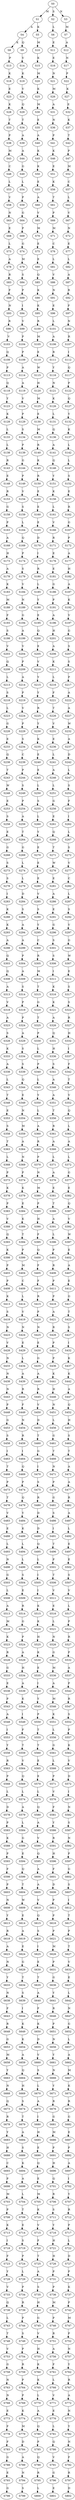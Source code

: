 strict digraph  {
	S0 -> S1 [ label = M ];
	S0 -> S2 [ label = S ];
	S0 -> S3 [ label = N ];
	S1 -> S4 [ label = A ];
	S1 -> S5 [ label = K ];
	S2 -> S6 [ label = L ];
	S3 -> S7 [ label = M ];
	S4 -> S8 [ label = K ];
	S4 -> S9 [ label = Q ];
	S5 -> S10 [ label = M ];
	S6 -> S11 [ label = E ];
	S7 -> S12 [ label = A ];
	S8 -> S13 [ label = P ];
	S9 -> S14 [ label = V ];
	S10 -> S15 [ label = K ];
	S11 -> S16 [ label = E ];
	S12 -> S17 [ label = N ];
	S13 -> S18 [ label = K ];
	S14 -> S19 [ label = K ];
	S15 -> S20 [ label = M ];
	S16 -> S21 [ label = N ];
	S17 -> S22 [ label = P ];
	S18 -> S23 [ label = E ];
	S19 -> S24 [ label = V ];
	S20 -> S25 [ label = K ];
	S21 -> S26 [ label = M ];
	S22 -> S27 [ label = K ];
	S23 -> S28 [ label = K ];
	S24 -> S29 [ label = Q ];
	S25 -> S30 [ label = M ];
	S26 -> S31 [ label = A ];
	S27 -> S32 [ label = E ];
	S28 -> S33 [ label = T ];
	S29 -> S34 [ label = T ];
	S30 -> S35 [ label = E ];
	S31 -> S36 [ label = N ];
	S32 -> S37 [ label = K ];
	S33 -> S38 [ label = P ];
	S34 -> S39 [ label = A ];
	S35 -> S40 [ label = A ];
	S36 -> S41 [ label = P ];
	S37 -> S42 [ label = T ];
	S38 -> S43 [ label = M ];
	S39 -> S44 [ label = A ];
	S40 -> S45 [ label = K ];
	S41 -> S46 [ label = K ];
	S42 -> S47 [ label = P ];
	S43 -> S48 [ label = C ];
	S44 -> S49 [ label = G ];
	S45 -> S50 [ label = K ];
	S46 -> S51 [ label = E ];
	S47 -> S52 [ label = M ];
	S48 -> S53 [ label = L ];
	S49 -> S54 [ label = L ];
	S50 -> S55 [ label = E ];
	S51 -> S56 [ label = K ];
	S52 -> S57 [ label = C ];
	S53 -> S58 [ label = V ];
	S54 -> S59 [ label = P ];
	S55 -> S60 [ label = A ];
	S56 -> S61 [ label = T ];
	S57 -> S62 [ label = L ];
	S58 -> S63 [ label = N ];
	S59 -> S64 [ label = G ];
	S60 -> S65 [ label = V ];
	S61 -> S66 [ label = P ];
	S62 -> S67 [ label = V ];
	S63 -> S68 [ label = E ];
	S64 -> S69 [ label = P ];
	S65 -> S70 [ label = M ];
	S66 -> S71 [ label = M ];
	S67 -> S72 [ label = N ];
	S68 -> S73 [ label = L ];
	S69 -> S74 [ label = G ];
	S70 -> S75 [ label = E ];
	S71 -> S76 [ label = C ];
	S72 -> S77 [ label = E ];
	S73 -> S78 [ label = A ];
	S74 -> S79 [ label = M ];
	S75 -> S80 [ label = E ];
	S76 -> S81 [ label = L ];
	S77 -> S82 [ label = L ];
	S78 -> S83 [ label = R ];
	S79 -> S84 [ label = S ];
	S80 -> S85 [ label = Q ];
	S81 -> S86 [ label = V ];
	S82 -> S87 [ label = A ];
	S83 -> S88 [ label = F ];
	S84 -> S89 [ label = P ];
	S85 -> S90 [ label = K ];
	S86 -> S91 [ label = N ];
	S87 -> S92 [ label = R ];
	S88 -> S93 [ label = N ];
	S89 -> S94 [ label = I ];
	S90 -> S95 [ label = K ];
	S91 -> S96 [ label = E ];
	S92 -> S97 [ label = F ];
	S93 -> S98 [ label = R ];
	S94 -> S99 [ label = V ];
	S95 -> S100 [ label = R ];
	S96 -> S101 [ label = L ];
	S97 -> S102 [ label = N ];
	S98 -> S103 [ label = V ];
	S99 -> S104 [ label = P ];
	S100 -> S105 [ label = M ];
	S101 -> S106 [ label = A ];
	S102 -> S107 [ label = R ];
	S103 -> S108 [ label = Q ];
	S104 -> S109 [ label = P ];
	S105 -> S110 [ label = E ];
	S106 -> S111 [ label = R ];
	S107 -> S112 [ label = I ];
	S108 -> S113 [ label = P ];
	S109 -> S114 [ label = A ];
	S110 -> S115 [ label = W ];
	S111 -> S116 [ label = Y ];
	S112 -> S117 [ label = Q ];
	S113 -> S118 [ label = Q ];
	S114 -> S119 [ label = A ];
	S115 -> S120 [ label = H ];
	S116 -> S121 [ label = N ];
	S117 -> S122 [ label = P ];
	S118 -> S123 [ label = Y ];
	S119 -> S124 [ label = V ];
	S120 -> S125 [ label = M ];
	S121 -> S126 [ label = K ];
	S122 -> S127 [ label = Q ];
	S123 -> S128 [ label = K ];
	S124 -> S129 [ label = P ];
	S125 -> S130 [ label = E ];
	S126 -> S131 [ label = L ];
	S127 -> S132 [ label = Y ];
	S128 -> S133 [ label = L ];
	S129 -> S134 [ label = S ];
	S130 -> S135 [ label = M ];
	S131 -> S136 [ label = Q ];
	S132 -> S137 [ label = K ];
	S133 -> S138 [ label = L ];
	S134 -> S139 [ label = P ];
	S135 -> S140 [ label = R ];
	S136 -> S141 [ label = A ];
	S137 -> S142 [ label = L ];
	S138 -> S143 [ label = R ];
	S139 -> S144 [ label = G ];
	S140 -> S145 [ label = K ];
	S141 -> S146 [ label = Q ];
	S142 -> S147 [ label = L ];
	S143 -> S148 [ label = E ];
	S144 -> S149 [ label = P ];
	S145 -> S150 [ label = R ];
	S146 -> S151 [ label = Y ];
	S147 -> S152 [ label = S ];
	S148 -> S153 [ label = R ];
	S149 -> S154 [ label = V ];
	S150 -> S155 [ label = E ];
	S151 -> S156 [ label = K ];
	S152 -> S157 [ label = E ];
	S153 -> S158 [ label = G ];
	S154 -> S159 [ label = S ];
	S155 -> S160 [ label = E ];
	S156 -> S161 [ label = L ];
	S157 -> S162 [ label = R ];
	S158 -> S163 [ label = P ];
	S159 -> S164 [ label = L ];
	S160 -> S165 [ label = E ];
	S161 -> S166 [ label = V ];
	S162 -> S167 [ label = G ];
	S163 -> S168 [ label = A ];
	S164 -> S169 [ label = Q ];
	S165 -> S170 [ label = D ];
	S166 -> S171 [ label = R ];
	S167 -> S172 [ label = P ];
	S168 -> S173 [ label = H ];
	S169 -> S174 [ label = P ];
	S170 -> S175 [ label = I ];
	S171 -> S176 [ label = E ];
	S172 -> S177 [ label = A ];
	S173 -> S178 [ label = A ];
	S174 -> S179 [ label = S ];
	S175 -> S180 [ label = R ];
	S176 -> S181 [ label = E ];
	S177 -> S182 [ label = H ];
	S178 -> S183 [ label = K ];
	S179 -> S184 [ label = V ];
	S180 -> S185 [ label = L ];
	S181 -> S186 [ label = G ];
	S182 -> S187 [ label = A ];
	S183 -> S188 [ label = M ];
	S184 -> S189 [ label = N ];
	S185 -> S190 [ label = Y ];
	S186 -> S191 [ label = P ];
	S187 -> S192 [ label = K ];
	S188 -> S193 [ label = F ];
	S189 -> S194 [ label = G ];
	S190 -> S195 [ label = E ];
	S191 -> S196 [ label = A ];
	S192 -> S197 [ label = V ];
	S193 -> S198 [ label = S ];
	S194 -> S199 [ label = A ];
	S195 -> S200 [ label = Q ];
	S196 -> S201 [ label = H ];
	S197 -> S202 [ label = G ];
	S198 -> S203 [ label = V ];
	S199 -> S204 [ label = V ];
	S200 -> S205 [ label = E ];
	S201 -> S206 [ label = A ];
	S202 -> S207 [ label = S ];
	S203 -> S208 [ label = Q ];
	S204 -> S209 [ label = P ];
	S205 -> S210 [ label = V ];
	S206 -> S211 [ label = K ];
	S207 -> S212 [ label = S ];
	S208 -> S213 [ label = L ];
	S209 -> S214 [ label = A ];
	S210 -> S215 [ label = Y ];
	S211 -> S216 [ label = L ];
	S212 -> S217 [ label = P ];
	S213 -> S218 [ label = S ];
	S214 -> S219 [ label = P ];
	S215 -> S220 [ label = Y ];
	S216 -> S221 [ label = F ];
	S217 -> S222 [ label = A ];
	S218 -> S223 [ label = L ];
	S219 -> S224 [ label = V ];
	S220 -> S225 [ label = R ];
	S221 -> S226 [ label = T ];
	S222 -> S227 [ label = A ];
	S223 -> S228 [ label = G ];
	S224 -> S229 [ label = P ];
	S225 -> S230 [ label = Y ];
	S226 -> S231 [ label = V ];
	S227 -> S232 [ label = W ];
	S228 -> S233 [ label = E ];
	S229 -> S234 [ label = S ];
	S230 -> S235 [ label = K ];
	S231 -> S236 [ label = E ];
	S232 -> S237 [ label = A ];
	S233 -> S238 [ label = Q ];
	S234 -> S239 [ label = C ];
	S235 -> S240 [ label = E ];
	S236 -> S241 [ label = L ];
	S237 -> S242 [ label = D ];
	S238 -> S243 [ label = T ];
	S239 -> S244 [ label = P ];
	S240 -> S245 [ label = E ];
	S241 -> S246 [ label = A ];
	S242 -> S247 [ label = L ];
	S243 -> S248 [ label = W ];
	S244 -> S249 [ label = S ];
	S245 -> S250 [ label = L ];
	S246 -> S251 [ label = L ];
	S247 -> S252 [ label = S ];
	S248 -> S253 [ label = E ];
	S249 -> S254 [ label = P ];
	S250 -> S255 [ label = S ];
	S251 -> S256 [ label = G ];
	S252 -> S257 [ label = F ];
	S253 -> S258 [ label = S ];
	S254 -> S259 [ label = A ];
	S255 -> S260 [ label = L ];
	S256 -> S261 [ label = E ];
	S257 -> S262 [ label = I ];
	S258 -> S263 [ label = E ];
	S259 -> S264 [ label = T ];
	S260 -> S265 [ label = Y ];
	S261 -> S266 [ label = Q ];
	S262 -> S267 [ label = L ];
	S263 -> S268 [ label = G ];
	S264 -> S269 [ label = G ];
	S265 -> S270 [ label = E ];
	S266 -> S271 [ label = T ];
	S267 -> S272 [ label = S ];
	S268 -> S273 [ label = S ];
	S269 -> S274 [ label = L ];
	S270 -> S275 [ label = E ];
	S271 -> S276 [ label = W ];
	S272 -> S277 [ label = V ];
	S273 -> S278 [ label = S ];
	S274 -> S279 [ label = L ];
	S275 -> S280 [ label = E ];
	S276 -> S281 [ label = E ];
	S277 -> S282 [ label = C ];
	S278 -> S283 [ label = I ];
	S279 -> S284 [ label = D ];
	S280 -> S285 [ label = V ];
	S281 -> S286 [ label = A ];
	S282 -> S287 [ label = L ];
	S283 -> S288 [ label = K ];
	S284 -> S289 [ label = S ];
	S285 -> S290 [ label = S ];
	S286 -> S291 [ label = E ];
	S287 -> S292 [ label = S ];
	S288 -> S293 [ label = K ];
	S289 -> S294 [ label = A ];
	S290 -> S295 [ label = Y ];
	S291 -> S296 [ label = G ];
	S292 -> S297 [ label = V ];
	S293 -> S298 [ label = A ];
	S294 -> S299 [ label = A ];
	S295 -> S300 [ label = C ];
	S296 -> S301 [ label = S ];
	S297 -> S302 [ label = G ];
	S298 -> S303 [ label = Q ];
	S299 -> S304 [ label = P ];
	S300 -> S305 [ label = R ];
	S301 -> S306 [ label = S ];
	S302 -> S307 [ label = W ];
	S303 -> S308 [ label = Q ];
	S304 -> S309 [ label = A ];
	S305 -> S310 [ label = M ];
	S306 -> S311 [ label = I ];
	S307 -> S312 [ label = E ];
	S308 -> S313 [ label = A ];
	S309 -> S314 [ label = S ];
	S310 -> S315 [ label = T ];
	S311 -> S316 [ label = K ];
	S312 -> S317 [ label = S ];
	S313 -> S318 [ label = V ];
	S314 -> S319 [ label = P ];
	S315 -> S320 [ label = G ];
	S316 -> S321 [ label = K ];
	S317 -> S322 [ label = S ];
	S318 -> S323 [ label = A ];
	S319 -> S324 [ label = P ];
	S320 -> S325 [ label = T ];
	S321 -> S326 [ label = A ];
	S322 -> S327 [ label = R ];
	S323 -> S328 [ label = S ];
	S324 -> S329 [ label = A ];
	S325 -> S330 [ label = P ];
	S326 -> S331 [ label = Q ];
	S327 -> S332 [ label = H ];
	S328 -> S333 [ label = K ];
	S329 -> S334 [ label = S ];
	S330 -> S335 [ label = L ];
	S331 -> S336 [ label = H ];
	S332 -> S337 [ label = I ];
	S333 -> S338 [ label = A ];
	S334 -> S339 [ label = S ];
	S335 -> S340 [ label = P ];
	S336 -> S341 [ label = S ];
	S337 -> S342 [ label = F ];
	S338 -> S343 [ label = L ];
	S339 -> S344 [ label = Q ];
	S340 -> S345 [ label = L ];
	S341 -> S346 [ label = A ];
	S342 -> S347 [ label = T ];
	S343 -> S348 [ label = T ];
	S344 -> S349 [ label = E ];
	S345 -> S350 [ label = Y ];
	S346 -> S351 [ label = A ];
	S347 -> S352 [ label = V ];
	S348 -> S353 [ label = E ];
	S349 -> S354 [ label = N ];
	S350 -> S355 [ label = L ];
	S351 -> S356 [ label = T ];
	S352 -> S357 [ label = Q ];
	S353 -> S358 [ label = S ];
	S354 -> S359 [ label = M ];
	S355 -> S360 [ label = A ];
	S356 -> S361 [ label = R ];
	S357 -> S362 [ label = L ];
	S358 -> S363 [ label = T ];
	S359 -> S364 [ label = A ];
	S360 -> S365 [ label = R ];
	S361 -> S366 [ label = A ];
	S362 -> S367 [ label = A ];
	S363 -> S368 [ label = L ];
	S364 -> S369 [ label = N ];
	S365 -> S370 [ label = P ];
	S366 -> S371 [ label = L ];
	S367 -> S372 [ label = L ];
	S368 -> S373 [ label = P ];
	S369 -> S374 [ label = P ];
	S370 -> S375 [ label = N ];
	S371 -> S376 [ label = A ];
	S372 -> S377 [ label = G ];
	S373 -> S378 [ label = K ];
	S374 -> S379 [ label = K ];
	S375 -> S380 [ label = M ];
	S376 -> S381 [ label = E ];
	S377 -> S382 [ label = E ];
	S378 -> S383 [ label = P ];
	S379 -> S384 [ label = E ];
	S380 -> S385 [ label = P ];
	S381 -> S386 [ label = T ];
	S382 -> S387 [ label = Q ];
	S383 -> S388 [ label = V ];
	S384 -> S389 [ label = K ];
	S385 -> S390 [ label = H ];
	S386 -> S391 [ label = A ];
	S387 -> S392 [ label = V ];
	S388 -> S393 [ label = Q ];
	S389 -> S394 [ label = T ];
	S390 -> S395 [ label = F ];
	S391 -> S396 [ label = L ];
	S392 -> S397 [ label = W ];
	S393 -> S398 [ label = K ];
	S394 -> S399 [ label = P ];
	S395 -> S400 [ label = Q ];
	S396 -> S401 [ label = P ];
	S397 -> S402 [ label = E ];
	S398 -> S403 [ label = P ];
	S399 -> S404 [ label = M ];
	S400 -> S405 [ label = F ];
	S401 -> S406 [ label = R ];
	S402 -> S407 [ label = A ];
	S403 -> S408 [ label = P ];
	S404 -> S409 [ label = C ];
	S405 -> S410 [ label = F ];
	S406 -> S411 [ label = P ];
	S407 -> S412 [ label = E ];
	S408 -> S413 [ label = K ];
	S409 -> S414 [ label = L ];
	S410 -> S415 [ label = R ];
	S411 -> S416 [ label = P ];
	S412 -> S417 [ label = G ];
	S413 -> S418 [ label = S ];
	S414 -> S419 [ label = V ];
	S415 -> S420 [ label = P ];
	S416 -> S421 [ label = A ];
	S417 -> S422 [ label = T ];
	S418 -> S423 [ label = N ];
	S419 -> S424 [ label = N ];
	S420 -> S425 [ label = N ];
	S421 -> S426 [ label = R ];
	S422 -> S427 [ label = S ];
	S423 -> S428 [ label = V ];
	S424 -> S429 [ label = E ];
	S425 -> S430 [ label = E ];
	S426 -> S431 [ label = P ];
	S427 -> S432 [ label = I ];
	S428 -> S433 [ label = N ];
	S429 -> S434 [ label = L ];
	S430 -> S435 [ label = G ];
	S431 -> S436 [ label = P ];
	S432 -> S437 [ label = K ];
	S433 -> S438 [ label = N ];
	S434 -> S439 [ label = A ];
	S435 -> S440 [ label = A ];
	S436 -> S441 [ label = K ];
	S437 -> S442 [ label = K ];
	S438 -> S443 [ label = N ];
	S439 -> S444 [ label = R ];
	S440 -> S445 [ label = R ];
	S441 -> S446 [ label = H ];
	S442 -> S447 [ label = A ];
	S443 -> S448 [ label = P ];
	S444 -> S449 [ label = F ];
	S445 -> S450 [ label = V ];
	S446 -> S451 [ label = N ];
	S447 -> S452 [ label = Q ];
	S448 -> S453 [ label = G ];
	S449 -> S454 [ label = N ];
	S450 -> S455 [ label = D ];
	S451 -> S456 [ label = L ];
	S452 -> S457 [ label = H ];
	S453 -> S458 [ label = S ];
	S454 -> S459 [ label = R ];
	S455 -> S460 [ label = T ];
	S456 -> S461 [ label = G ];
	S457 -> S462 [ label = S ];
	S458 -> S463 [ label = I ];
	S459 -> S464 [ label = I ];
	S460 -> S465 [ label = G ];
	S461 -> S466 [ label = T ];
	S462 -> S467 [ label = T ];
	S463 -> S468 [ label = T ];
	S464 -> S469 [ label = Q ];
	S465 -> S470 [ label = I ];
	S466 -> S471 [ label = N ];
	S467 -> S472 [ label = A ];
	S468 -> S473 [ label = P ];
	S469 -> S474 [ label = P ];
	S470 -> S475 [ label = S ];
	S471 -> S476 [ label = P ];
	S472 -> S477 [ label = A ];
	S473 -> S478 [ label = T ];
	S474 -> S479 [ label = Q ];
	S475 -> S480 [ label = R ];
	S476 -> S481 [ label = G ];
	S477 -> S482 [ label = R ];
	S478 -> S483 [ label = V ];
	S479 -> S484 [ label = Y ];
	S480 -> S485 [ label = D ];
	S481 -> S486 [ label = S ];
	S482 -> S487 [ label = A ];
	S483 -> S488 [ label = E ];
	S484 -> S489 [ label = K ];
	S485 -> S490 [ label = D ];
	S486 -> S491 [ label = I ];
	S487 -> S492 [ label = L ];
	S488 -> S493 [ label = L ];
	S489 -> S494 [ label = L ];
	S490 -> S495 [ label = Q ];
	S491 -> S496 [ label = T ];
	S492 -> S497 [ label = E ];
	S493 -> S498 [ label = N ];
	S494 -> S499 [ label = L ];
	S495 -> S500 [ label = L ];
	S496 -> S501 [ label = P ];
	S497 -> S502 [ label = E ];
	S498 -> S503 [ label = G ];
	S499 -> S504 [ label = S ];
	S500 -> S505 [ label = I ];
	S501 -> S506 [ label = T ];
	S502 -> S507 [ label = S ];
	S503 -> S508 [ label = L ];
	S504 -> S509 [ label = E ];
	S505 -> S510 [ label = I ];
	S506 -> S511 [ label = V ];
	S507 -> S512 [ label = V ];
	S508 -> S513 [ label = A ];
	S509 -> S514 [ label = R ];
	S510 -> S515 [ label = K ];
	S511 -> S516 [ label = E ];
	S512 -> S517 [ label = L ];
	S513 -> S518 [ label = M ];
	S514 -> S519 [ label = G ];
	S515 -> S520 [ label = K ];
	S516 -> S521 [ label = L ];
	S517 -> S522 [ label = P ];
	S518 -> S523 [ label = K ];
	S519 -> S524 [ label = P ];
	S520 -> S525 [ label = H ];
	S521 -> S526 [ label = N ];
	S522 -> S527 [ label = R ];
	S523 -> S528 [ label = R ];
	S524 -> S529 [ label = A ];
	S525 -> S530 [ label = K ];
	S526 -> S531 [ label = G ];
	S527 -> S532 [ label = P ];
	S528 -> S533 [ label = G ];
	S529 -> S534 [ label = H ];
	S530 -> S535 [ label = E ];
	S531 -> S536 [ label = M ];
	S532 -> S537 [ label = A ];
	S533 -> S538 [ label = E ];
	S534 -> S539 [ label = A ];
	S535 -> S540 [ label = I ];
	S536 -> S541 [ label = A ];
	S537 -> S542 [ label = P ];
	S538 -> S543 [ label = P ];
	S539 -> S544 [ label = K ];
	S540 -> S545 [ label = Y ];
	S541 -> S546 [ label = M ];
	S542 -> S547 [ label = R ];
	S543 -> S548 [ label = A ];
	S544 -> S549 [ label = I ];
	S545 -> S550 [ label = P ];
	S546 -> S551 [ label = K ];
	S547 -> S552 [ label = S ];
	S548 -> S553 [ label = I ];
	S549 -> S554 [ label = F ];
	S550 -> S555 [ label = T ];
	S551 -> S556 [ label = L ];
	S552 -> S557 [ label = P ];
	S553 -> S558 [ label = Y ];
	S554 -> S559 [ label = T ];
	S555 -> S560 [ label = T ];
	S556 -> S561 [ label = G ];
	S557 -> S562 [ label = K ];
	S558 -> S563 [ label = R ];
	S559 -> S564 [ label = V ];
	S560 -> S565 [ label = E ];
	S561 -> S566 [ label = L ];
	S562 -> S567 [ label = V ];
	S563 -> S568 [ label = P ];
	S564 -> S569 [ label = Q ];
	S565 -> S570 [ label = E ];
	S566 -> S571 [ label = P ];
	S567 -> S572 [ label = D ];
	S568 -> S573 [ label = L ];
	S569 -> S574 [ label = L ];
	S570 -> S575 [ label = L ];
	S571 -> S576 [ label = V ];
	S572 -> S577 [ label = I ];
	S573 -> S578 [ label = D ];
	S574 -> S579 [ label = A ];
	S575 -> S580 [ label = Q ];
	S576 -> S581 [ label = F ];
	S577 -> S582 [ label = N ];
	S578 -> S583 [ label = P ];
	S579 -> S584 [ label = L ];
	S580 -> S585 [ label = A ];
	S581 -> S586 [ label = Y ];
	S582 -> S587 [ label = S ];
	S583 -> S588 [ label = K ];
	S584 -> S589 [ label = G ];
	S585 -> S590 [ label = V ];
	S586 -> S591 [ label = R ];
	S587 -> S592 [ label = N ];
	S588 -> S593 [ label = P ];
	S589 -> S594 [ label = E ];
	S590 -> S595 [ label = Q ];
	S591 -> S596 [ label = H ];
	S592 -> S597 [ label = P ];
	S593 -> S598 [ label = F ];
	S594 -> S599 [ label = Q ];
	S595 -> S600 [ label = A ];
	S596 -> S601 [ label = F ];
	S597 -> S602 [ label = G ];
	S598 -> S603 [ label = P ];
	S599 -> S604 [ label = T ];
	S600 -> S605 [ label = A ];
	S601 -> S606 [ label = D ];
	S602 -> S607 [ label = S ];
	S603 -> S608 [ label = N ];
	S604 -> S609 [ label = W ];
	S605 -> S610 [ label = V ];
	S606 -> S611 [ label = P ];
	S607 -> S612 [ label = I ];
	S608 -> S613 [ label = Y ];
	S609 -> S614 [ label = E ];
	S610 -> S615 [ label = Q ];
	S611 -> S616 [ label = P ];
	S612 -> S617 [ label = T ];
	S613 -> S618 [ label = R ];
	S614 -> S619 [ label = A ];
	S615 -> S620 [ label = S ];
	S616 -> S621 [ label = P ];
	S617 -> S622 [ label = P ];
	S618 -> S623 [ label = A ];
	S619 -> S624 [ label = E ];
	S620 -> S625 [ label = I ];
	S621 -> S626 [ label = M ];
	S622 -> S627 [ label = T ];
	S623 -> S628 [ label = N ];
	S624 -> S629 [ label = G ];
	S625 -> S630 [ label = E ];
	S626 -> S631 [ label = P ];
	S627 -> S632 [ label = V ];
	S628 -> S633 [ label = Y ];
	S629 -> S634 [ label = T ];
	S630 -> S635 [ label = T ];
	S631 -> S636 [ label = G ];
	S632 -> S637 [ label = E ];
	S633 -> S638 [ label = N ];
	S634 -> S639 [ label = S ];
	S635 -> S640 [ label = A ];
	S636 -> S641 [ label = Y ];
	S637 -> S642 [ label = L ];
	S638 -> S643 [ label = F ];
	S639 -> S644 [ label = I ];
	S640 -> S645 [ label = F ];
	S641 -> S646 [ label = R ];
	S642 -> S647 [ label = N ];
	S643 -> S648 [ label = R ];
	S644 -> S649 [ label = K ];
	S645 -> S650 [ label = K ];
	S646 -> S651 [ label = P ];
	S647 -> S652 [ label = G ];
	S648 -> S653 [ label = G ];
	S649 -> S654 [ label = K ];
	S650 -> S655 [ label = D ];
	S651 -> S656 [ label = N ];
	S652 -> S657 [ label = L ];
	S653 -> S658 [ label = M ];
	S654 -> S659 [ label = A ];
	S655 -> S660 [ label = V ];
	S656 -> S661 [ label = Y ];
	S657 -> S662 [ label = A ];
	S658 -> S663 [ label = Y ];
	S659 -> S664 [ label = Q ];
	S660 -> S665 [ label = S ];
	S661 -> S666 [ label = N ];
	S662 -> S667 [ label = M ];
	S663 -> S668 [ label = N ];
	S664 -> S669 [ label = H ];
	S665 -> S670 [ label = L ];
	S666 -> S671 [ label = Y ];
	S667 -> S672 [ label = K ];
	S668 -> S673 [ label = Q ];
	S669 -> S674 [ label = S ];
	S670 -> S675 [ label = A ];
	S671 -> S676 [ label = R ];
	S672 -> S677 [ label = R ];
	S673 -> S678 [ label = R ];
	S674 -> S679 [ label = T ];
	S675 -> S680 [ label = I ];
	S676 -> S681 [ label = G ];
	S677 -> S682 [ label = G ];
	S678 -> S683 [ label = Y ];
	S679 -> S684 [ label = A ];
	S680 -> S685 [ label = H ];
	S681 -> S686 [ label = M ];
	S682 -> S687 [ label = E ];
	S683 -> S688 [ label = H ];
	S684 -> S689 [ label = S ];
	S685 -> S690 [ label = E ];
	S686 -> S691 [ label = P ];
	S687 -> S692 [ label = P ];
	S688 -> S693 [ label = C ];
	S689 -> S694 [ label = K ];
	S690 -> S695 [ label = Q ];
	S691 -> S696 [ label = H ];
	S692 -> S697 [ label = A ];
	S693 -> S698 [ label = P ];
	S694 -> S699 [ label = A ];
	S695 -> S700 [ label = E ];
	S696 -> S701 [ label = Q ];
	S697 -> S702 [ label = I ];
	S698 -> S703 [ label = M ];
	S699 -> S704 [ label = L ];
	S700 -> S705 [ label = M ];
	S701 -> S706 [ label = R ];
	S702 -> S707 [ label = Y ];
	S703 -> S708 [ label = P ];
	S704 -> S709 [ label = T ];
	S705 -> S710 [ label = K ];
	S706 -> S711 [ label = S ];
	S707 -> S712 [ label = R ];
	S708 -> S713 [ label = K ];
	S709 -> S714 [ label = E ];
	S710 -> S715 [ label = V ];
	S711 -> S716 [ label = Y ];
	S712 -> S717 [ label = P ];
	S713 -> S718 [ label = I ];
	S714 -> S719 [ label = S ];
	S715 -> S720 [ label = F ];
	S716 -> S721 [ label = H ];
	S717 -> S722 [ label = L ];
	S718 -> S723 [ label = F ];
	S719 -> S724 [ label = P ];
	S720 -> S725 [ label = T ];
	S721 -> S726 [ label = H ];
	S722 -> S727 [ label = D ];
	S723 -> S728 [ label = Y ];
	S724 -> S729 [ label = L ];
	S725 -> S730 [ label = A ];
	S726 -> S731 [ label = P ];
	S727 -> S732 [ label = P ];
	S728 -> S733 [ label = V ];
	S729 -> S734 [ label = P ];
	S730 -> S735 [ label = S ];
	S731 -> S736 [ label = P ];
	S732 -> S737 [ label = K ];
	S733 -> S738 [ label = Q ];
	S734 -> S739 [ label = R ];
	S735 -> S740 [ label = H ];
	S736 -> S741 [ label = M ];
	S737 -> S742 [ label = P ];
	S738 -> S743 [ label = L ];
	S739 -> S744 [ label = P ];
	S740 -> S745 [ label = G ];
	S741 -> S746 [ label = P ];
	S742 -> S747 [ label = M ];
	S743 -> S748 [ label = T ];
	S744 -> S749 [ label = S ];
	S745 -> S750 [ label = V ];
	S746 -> S751 [ label = R ];
	S747 -> S752 [ label = P ];
	S748 -> S753 [ label = V ];
	S749 -> S754 [ label = P ];
	S750 -> S755 [ label = H ];
	S751 -> S756 [ label = A ];
	S752 -> S757 [ label = N ];
	S753 -> S758 [ label = G ];
	S754 -> S759 [ label = R ];
	S755 -> S760 [ label = K ];
	S756 -> S761 [ label = F ];
	S757 -> S762 [ label = Y ];
	S758 -> S763 [ label = N ];
	S759 -> S764 [ label = P ];
	S760 -> S765 [ label = K ];
	S761 -> S766 [ label = L ];
	S762 -> S767 [ label = R ];
	S763 -> S768 [ label = N ];
	S764 -> S769 [ label = P ];
	S765 -> S770 [ label = L ];
	S766 -> S771 [ label = V ];
	S767 -> S772 [ label = A ];
	S768 -> S773 [ label = E ];
	S769 -> S774 [ label = K ];
	S770 -> S775 [ label = A ];
	S771 -> S776 [ label = E ];
	S772 -> S777 [ label = N ];
	S773 -> S778 [ label = F ];
	S774 -> S779 [ label = M ];
	S775 -> S780 [ label = Q ];
	S776 -> S781 [ label = L ];
	S777 -> S782 [ label = Y ];
	S778 -> S783 [ label = F ];
	S779 -> S784 [ label = D ];
	S780 -> S785 [ label = P ];
	S781 -> S786 [ label = Q ];
	S782 -> S787 [ label = N ];
	S783 -> S788 [ label = G ];
	S784 -> S789 [ label = A ];
	S785 -> S790 [ label = Q ];
	S786 -> S791 [ label = V ];
	S787 -> S792 [ label = F ];
	S788 -> S793 [ label = E ];
	S789 -> S794 [ label = N ];
	S790 -> S795 [ label = R ];
	S791 -> S796 [ label = G ];
	S792 -> S797 [ label = R ];
	S793 -> S798 [ label = G ];
	S794 -> S799 [ label = S ];
	S795 -> S800 [ label = L ];
	S796 -> S801 [ label = E ];
	S797 -> S802 [ label = D ];
}

